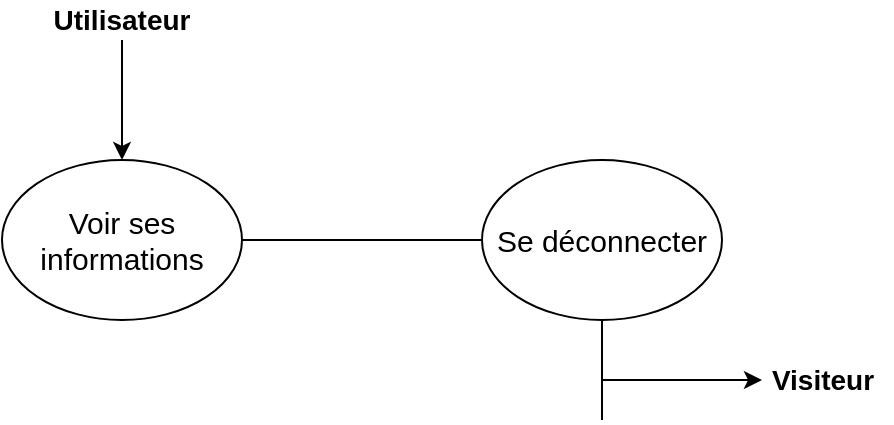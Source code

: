 <mxfile version="13.7.9" type="device"><diagram id="ed6vgTzsT9L7FdWHiayz" name="Page-1"><mxGraphModel dx="1422" dy="822" grid="1" gridSize="10" guides="1" tooltips="1" connect="1" arrows="1" fold="1" page="1" pageScale="1" pageWidth="1169" pageHeight="827" math="0" shadow="0"><root><mxCell id="0"/><mxCell id="1" parent="0"/><mxCell id="GoXg37SFtk2zN_LYlXny-1" value="&lt;font style=&quot;font-size: 15px&quot;&gt;Voir ses informations&lt;/font&gt;" style="ellipse;whiteSpace=wrap;html=1;" parent="1" vertex="1"><mxGeometry x="320" y="250" width="120" height="80" as="geometry"/></mxCell><mxCell id="GoXg37SFtk2zN_LYlXny-2" value="" style="endArrow=classic;html=1;entryX=0.5;entryY=0;entryDx=0;entryDy=0;" parent="1" target="GoXg37SFtk2zN_LYlXny-1" edge="1"><mxGeometry width="50" height="50" relative="1" as="geometry"><mxPoint x="380" y="190.0" as="sourcePoint"/><mxPoint x="410" y="150" as="targetPoint"/></mxGeometry></mxCell><mxCell id="GoXg37SFtk2zN_LYlXny-3" value="&lt;b&gt;&lt;font style=&quot;font-size: 14px&quot;&gt;Utilisateur&lt;/font&gt;&lt;/b&gt;" style="text;html=1;strokeColor=none;fillColor=none;align=center;verticalAlign=middle;whiteSpace=wrap;rounded=0;" parent="1" vertex="1"><mxGeometry x="360" y="170" width="40" height="20" as="geometry"/></mxCell><mxCell id="GoXg37SFtk2zN_LYlXny-4" value="" style="endArrow=none;html=1;exitX=1;exitY=0.5;exitDx=0;exitDy=0;" parent="1" source="GoXg37SFtk2zN_LYlXny-1" edge="1"><mxGeometry width="50" height="50" relative="1" as="geometry"><mxPoint x="470" y="330" as="sourcePoint"/><mxPoint x="560" y="290" as="targetPoint"/></mxGeometry></mxCell><mxCell id="GoXg37SFtk2zN_LYlXny-6" value="" style="endArrow=classic;html=1;" parent="1" edge="1"><mxGeometry width="50" height="50" relative="1" as="geometry"><mxPoint x="620" y="360.0" as="sourcePoint"/><mxPoint x="700" y="360.0" as="targetPoint"/></mxGeometry></mxCell><mxCell id="GoXg37SFtk2zN_LYlXny-17" value="&lt;font style=&quot;font-size: 15px&quot;&gt;Se déconnecter&lt;/font&gt;" style="ellipse;whiteSpace=wrap;html=1;" parent="1" vertex="1"><mxGeometry x="560" y="250" width="120" height="80" as="geometry"/></mxCell><mxCell id="GoXg37SFtk2zN_LYlXny-18" value="" style="endArrow=none;html=1;entryX=0.5;entryY=1;entryDx=0;entryDy=0;" parent="1" target="GoXg37SFtk2zN_LYlXny-17" edge="1"><mxGeometry width="50" height="50" relative="1" as="geometry"><mxPoint x="620" y="380" as="sourcePoint"/><mxPoint x="620" y="400" as="targetPoint"/></mxGeometry></mxCell><mxCell id="GoXg37SFtk2zN_LYlXny-19" value="&lt;b&gt;&lt;font style=&quot;font-size: 14px&quot;&gt;Visiteur&lt;/font&gt;&lt;/b&gt;" style="text;html=1;align=center;verticalAlign=middle;resizable=0;points=[];autosize=1;" parent="1" vertex="1"><mxGeometry x="695" y="350" width="70" height="20" as="geometry"/></mxCell></root></mxGraphModel></diagram></mxfile>